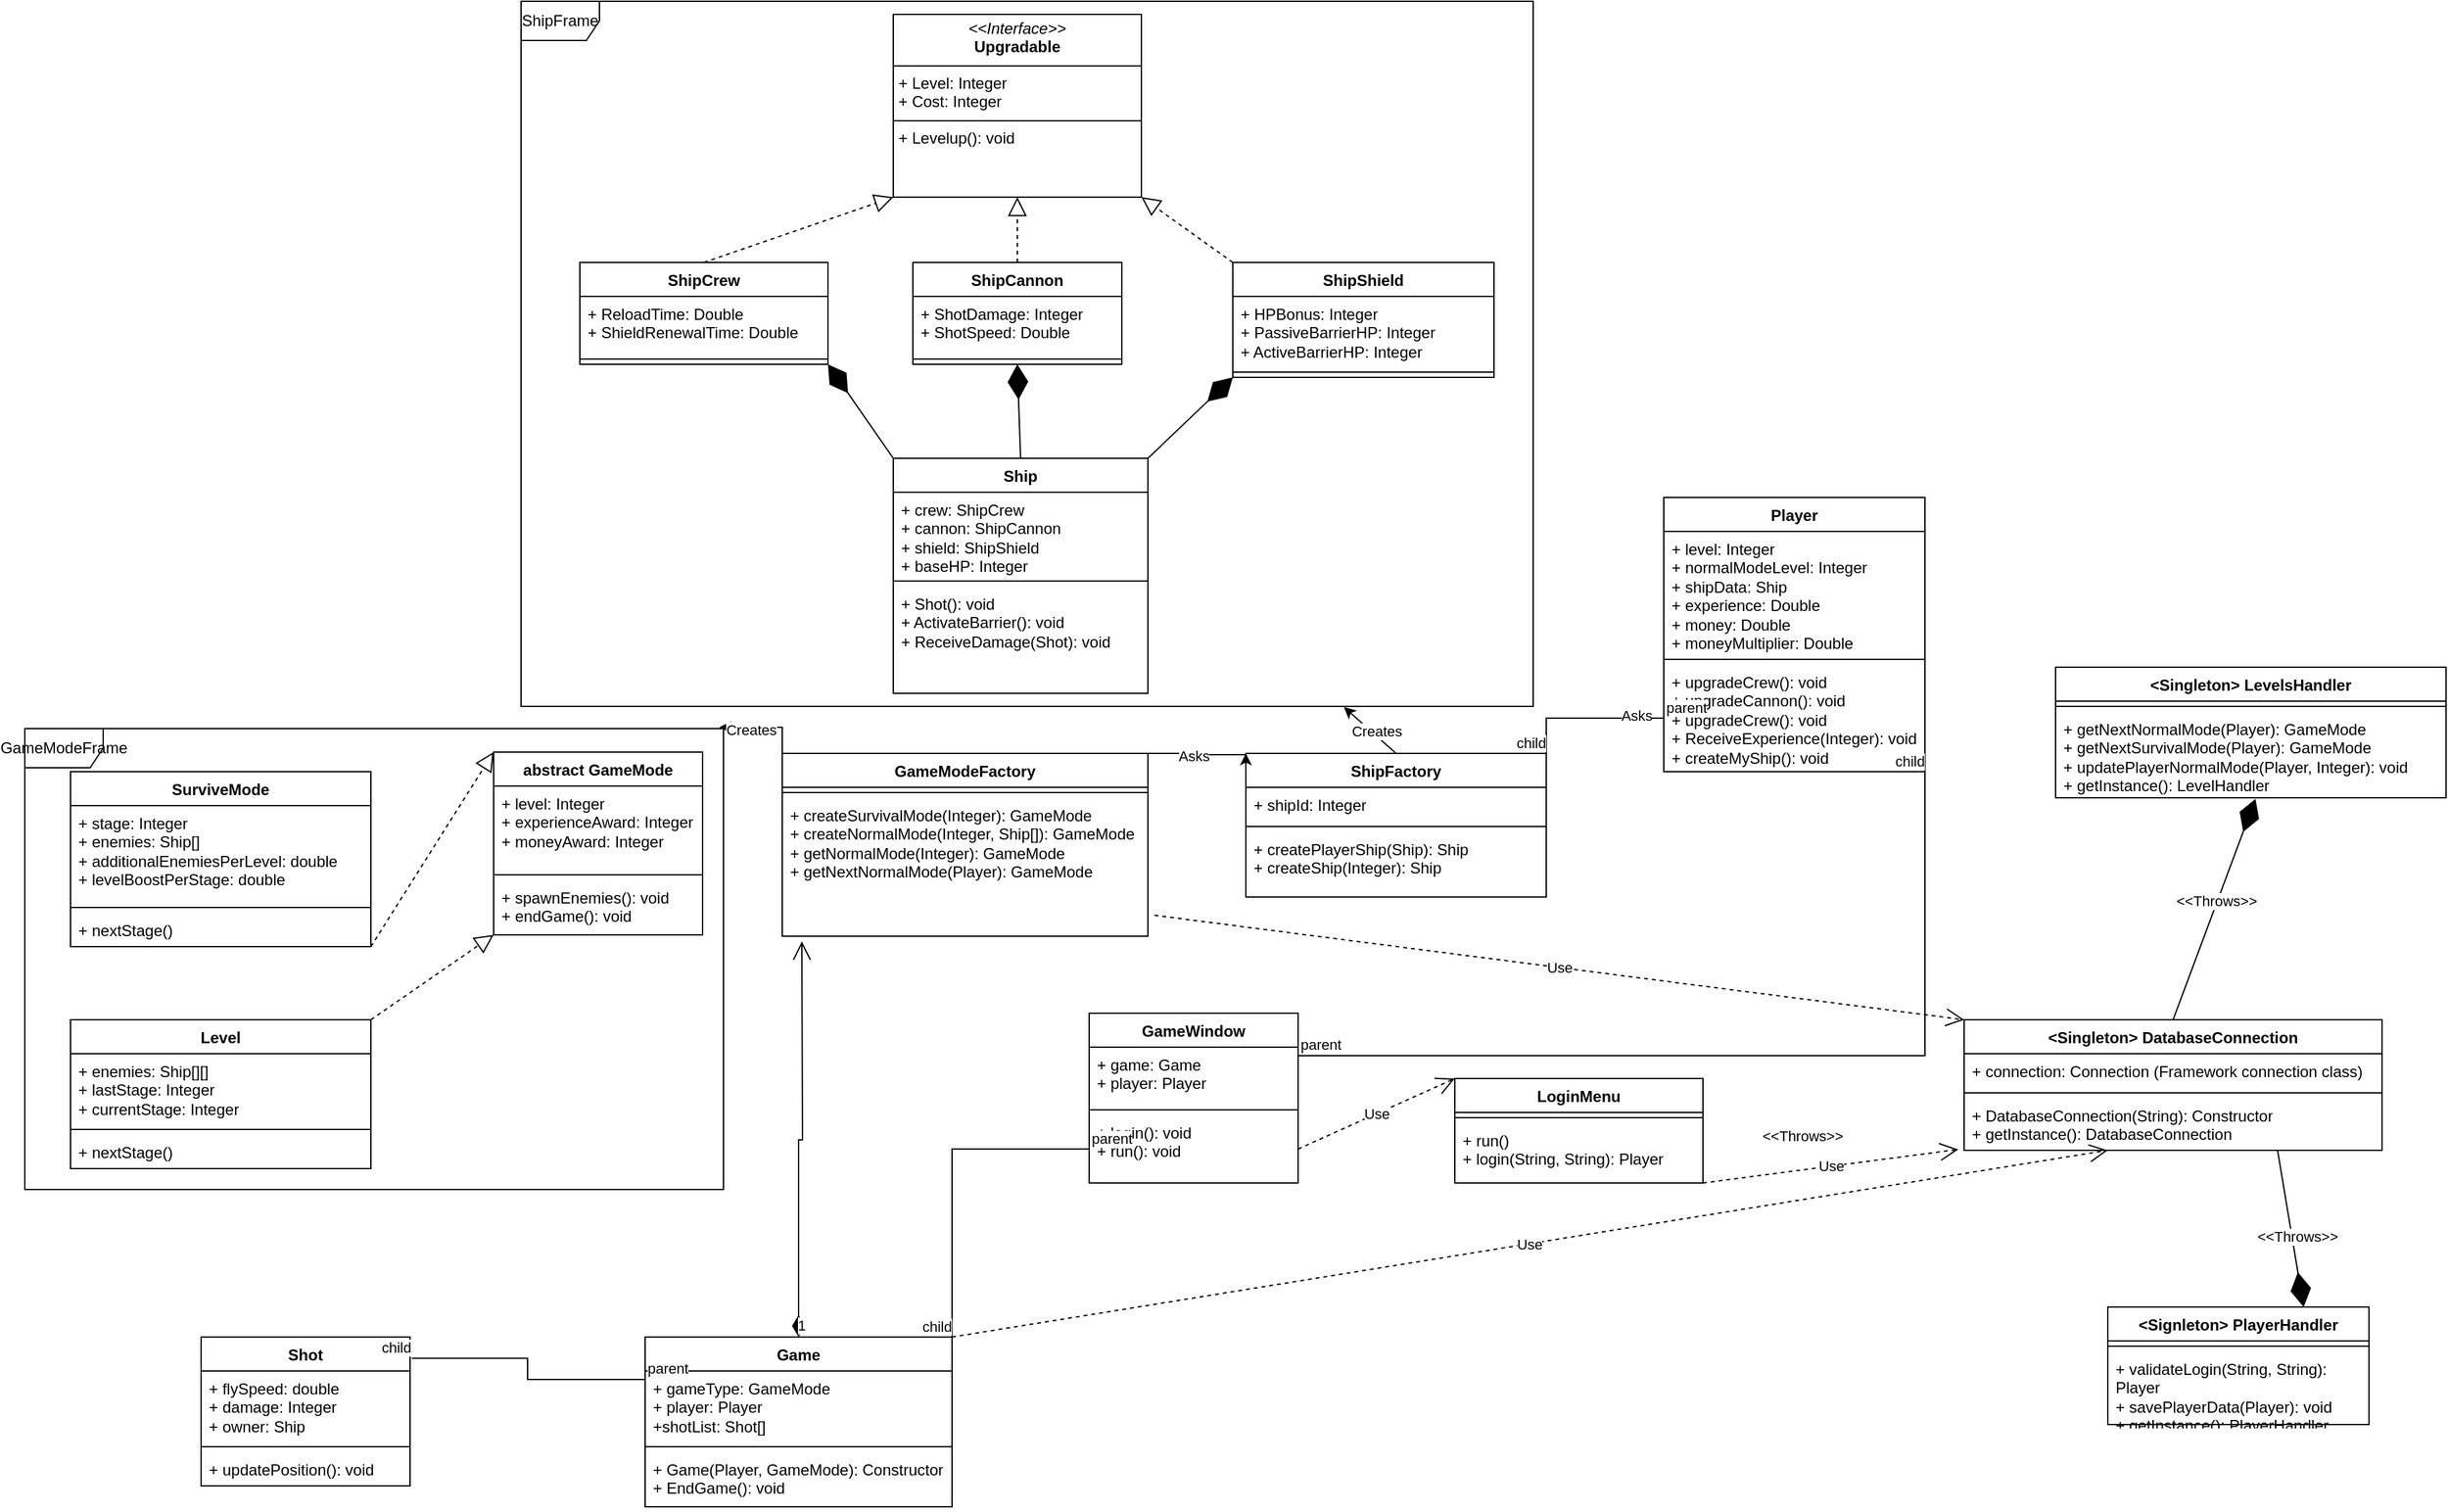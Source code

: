 <mxfile version="24.4.6" type="device">
  <diagram id="C5RBs43oDa-KdzZeNtuy" name="Page-1">
    <mxGraphModel dx="2261" dy="726" grid="1" gridSize="10" guides="1" tooltips="1" connect="1" arrows="1" fold="1" page="1" pageScale="1" pageWidth="827" pageHeight="1169" math="0" shadow="0">
      <root>
        <mxCell id="WIyWlLk6GJQsqaUBKTNV-0" />
        <mxCell id="WIyWlLk6GJQsqaUBKTNV-1" parent="WIyWlLk6GJQsqaUBKTNV-0" />
        <mxCell id="2b8GEMpb_hgOxrl0ff7X-4" value="&lt;p style=&quot;margin:0px;margin-top:4px;text-align:center;&quot;&gt;&lt;i&gt;&amp;lt;&amp;lt;Interface&amp;gt;&amp;gt;&lt;/i&gt;&lt;br&gt;&lt;b&gt;Upgradable&lt;/b&gt;&lt;/p&gt;&lt;hr size=&quot;1&quot; style=&quot;border-style:solid;&quot;&gt;&lt;p style=&quot;margin:0px;margin-left:4px;&quot;&gt;+ Level: Integer&lt;br&gt;+ Cost: Integer&lt;br&gt;&lt;/p&gt;&lt;hr size=&quot;1&quot; style=&quot;border-style:solid;&quot;&gt;&lt;p style=&quot;margin:0px;margin-left:4px;&quot;&gt;+ Levelup(): void&lt;br&gt;&lt;/p&gt;" style="verticalAlign=top;align=left;overflow=fill;html=1;whiteSpace=wrap;" parent="WIyWlLk6GJQsqaUBKTNV-1" vertex="1">
          <mxGeometry x="330" y="20" width="190" height="140" as="geometry" />
        </mxCell>
        <mxCell id="2b8GEMpb_hgOxrl0ff7X-5" value="ShipCrew" style="swimlane;fontStyle=1;align=center;verticalAlign=top;childLayout=stackLayout;horizontal=1;startSize=26;horizontalStack=0;resizeParent=1;resizeParentMax=0;resizeLast=0;collapsible=1;marginBottom=0;whiteSpace=wrap;html=1;" parent="WIyWlLk6GJQsqaUBKTNV-1" vertex="1">
          <mxGeometry x="90" y="210" width="190" height="78" as="geometry" />
        </mxCell>
        <mxCell id="2b8GEMpb_hgOxrl0ff7X-6" value="+ ReloadTime: Double&lt;br&gt;+ ShieldRenewalTime: Double" style="text;strokeColor=none;fillColor=none;align=left;verticalAlign=top;spacingLeft=4;spacingRight=4;overflow=hidden;rotatable=0;points=[[0,0.5],[1,0.5]];portConstraint=eastwest;whiteSpace=wrap;html=1;" parent="2b8GEMpb_hgOxrl0ff7X-5" vertex="1">
          <mxGeometry y="26" width="190" height="44" as="geometry" />
        </mxCell>
        <mxCell id="2b8GEMpb_hgOxrl0ff7X-7" value="" style="line;strokeWidth=1;fillColor=none;align=left;verticalAlign=middle;spacingTop=-1;spacingLeft=3;spacingRight=3;rotatable=0;labelPosition=right;points=[];portConstraint=eastwest;strokeColor=inherit;" parent="2b8GEMpb_hgOxrl0ff7X-5" vertex="1">
          <mxGeometry y="70" width="190" height="8" as="geometry" />
        </mxCell>
        <mxCell id="2b8GEMpb_hgOxrl0ff7X-9" value="&lt;div&gt;ShipCannon&lt;/div&gt;" style="swimlane;fontStyle=1;align=center;verticalAlign=top;childLayout=stackLayout;horizontal=1;startSize=26;horizontalStack=0;resizeParent=1;resizeParentMax=0;resizeLast=0;collapsible=1;marginBottom=0;whiteSpace=wrap;html=1;" parent="WIyWlLk6GJQsqaUBKTNV-1" vertex="1">
          <mxGeometry x="345" y="210" width="160" height="78" as="geometry" />
        </mxCell>
        <mxCell id="2b8GEMpb_hgOxrl0ff7X-10" value="&lt;div&gt;+ ShotDamage: Integer&lt;/div&gt;&lt;div&gt;+ ShotSpeed: Double&lt;br&gt;&lt;/div&gt;" style="text;strokeColor=none;fillColor=none;align=left;verticalAlign=top;spacingLeft=4;spacingRight=4;overflow=hidden;rotatable=0;points=[[0,0.5],[1,0.5]];portConstraint=eastwest;whiteSpace=wrap;html=1;" parent="2b8GEMpb_hgOxrl0ff7X-9" vertex="1">
          <mxGeometry y="26" width="160" height="44" as="geometry" />
        </mxCell>
        <mxCell id="2b8GEMpb_hgOxrl0ff7X-11" value="" style="line;strokeWidth=1;fillColor=none;align=left;verticalAlign=middle;spacingTop=-1;spacingLeft=3;spacingRight=3;rotatable=0;labelPosition=right;points=[];portConstraint=eastwest;strokeColor=inherit;" parent="2b8GEMpb_hgOxrl0ff7X-9" vertex="1">
          <mxGeometry y="70" width="160" height="8" as="geometry" />
        </mxCell>
        <mxCell id="2b8GEMpb_hgOxrl0ff7X-13" value="ShipShield" style="swimlane;fontStyle=1;align=center;verticalAlign=top;childLayout=stackLayout;horizontal=1;startSize=26;horizontalStack=0;resizeParent=1;resizeParentMax=0;resizeLast=0;collapsible=1;marginBottom=0;whiteSpace=wrap;html=1;" parent="WIyWlLk6GJQsqaUBKTNV-1" vertex="1">
          <mxGeometry x="590" y="210" width="200" height="88" as="geometry">
            <mxRectangle x="590" y="210" width="100" height="30" as="alternateBounds" />
          </mxGeometry>
        </mxCell>
        <mxCell id="2b8GEMpb_hgOxrl0ff7X-14" value="&lt;div&gt;+ HPBonus: Integer&lt;/div&gt;&lt;div&gt;+ PassiveBarrierHP: Integer&lt;/div&gt;&lt;div&gt;+ ActiveBarrierHP: Integer&lt;br&gt;&lt;/div&gt;" style="text;strokeColor=none;fillColor=none;align=left;verticalAlign=top;spacingLeft=4;spacingRight=4;overflow=hidden;rotatable=0;points=[[0,0.5],[1,0.5]];portConstraint=eastwest;whiteSpace=wrap;html=1;" parent="2b8GEMpb_hgOxrl0ff7X-13" vertex="1">
          <mxGeometry y="26" width="200" height="54" as="geometry" />
        </mxCell>
        <mxCell id="2b8GEMpb_hgOxrl0ff7X-15" value="" style="line;strokeWidth=1;fillColor=none;align=left;verticalAlign=middle;spacingTop=-1;spacingLeft=3;spacingRight=3;rotatable=0;labelPosition=right;points=[];portConstraint=eastwest;strokeColor=inherit;" parent="2b8GEMpb_hgOxrl0ff7X-13" vertex="1">
          <mxGeometry y="80" width="200" height="8" as="geometry" />
        </mxCell>
        <mxCell id="2b8GEMpb_hgOxrl0ff7X-17" value="" style="endArrow=block;dashed=1;endFill=0;endSize=12;html=1;rounded=0;exitX=0.5;exitY=0;exitDx=0;exitDy=0;entryX=0;entryY=1;entryDx=0;entryDy=0;" parent="WIyWlLk6GJQsqaUBKTNV-1" source="2b8GEMpb_hgOxrl0ff7X-5" target="2b8GEMpb_hgOxrl0ff7X-4" edge="1">
          <mxGeometry width="160" relative="1" as="geometry">
            <mxPoint x="220" y="200" as="sourcePoint" />
            <mxPoint x="380" y="200" as="targetPoint" />
          </mxGeometry>
        </mxCell>
        <mxCell id="2b8GEMpb_hgOxrl0ff7X-18" value="" style="endArrow=block;dashed=1;endFill=0;endSize=12;html=1;rounded=0;entryX=0.5;entryY=1;entryDx=0;entryDy=0;exitX=0.5;exitY=0;exitDx=0;exitDy=0;" parent="WIyWlLk6GJQsqaUBKTNV-1" source="2b8GEMpb_hgOxrl0ff7X-9" target="2b8GEMpb_hgOxrl0ff7X-4" edge="1">
          <mxGeometry width="160" relative="1" as="geometry">
            <mxPoint x="390" y="230" as="sourcePoint" />
            <mxPoint x="550" y="230" as="targetPoint" />
          </mxGeometry>
        </mxCell>
        <mxCell id="2b8GEMpb_hgOxrl0ff7X-19" value="" style="endArrow=block;dashed=1;endFill=0;endSize=12;html=1;rounded=0;exitX=0;exitY=0;exitDx=0;exitDy=0;entryX=1;entryY=1;entryDx=0;entryDy=0;" parent="WIyWlLk6GJQsqaUBKTNV-1" source="2b8GEMpb_hgOxrl0ff7X-13" target="2b8GEMpb_hgOxrl0ff7X-4" edge="1">
          <mxGeometry width="160" relative="1" as="geometry">
            <mxPoint x="580" y="170" as="sourcePoint" />
            <mxPoint x="740" y="170" as="targetPoint" />
          </mxGeometry>
        </mxCell>
        <mxCell id="2b8GEMpb_hgOxrl0ff7X-20" value="Ship" style="swimlane;fontStyle=1;align=center;verticalAlign=top;childLayout=stackLayout;horizontal=1;startSize=26;horizontalStack=0;resizeParent=1;resizeParentMax=0;resizeLast=0;collapsible=1;marginBottom=0;whiteSpace=wrap;html=1;" parent="WIyWlLk6GJQsqaUBKTNV-1" vertex="1">
          <mxGeometry x="330" y="360" width="195" height="180" as="geometry" />
        </mxCell>
        <mxCell id="2b8GEMpb_hgOxrl0ff7X-21" value="&lt;div&gt;+ crew: ShipCrew&lt;/div&gt;&lt;div&gt;+ cannon: ShipCannon&lt;/div&gt;&lt;div&gt;+ shield: ShipShield&lt;/div&gt;&lt;div&gt;+ baseHP: Integer&lt;/div&gt;" style="text;strokeColor=none;fillColor=none;align=left;verticalAlign=top;spacingLeft=4;spacingRight=4;overflow=hidden;rotatable=0;points=[[0,0.5],[1,0.5]];portConstraint=eastwest;whiteSpace=wrap;html=1;" parent="2b8GEMpb_hgOxrl0ff7X-20" vertex="1">
          <mxGeometry y="26" width="195" height="64" as="geometry" />
        </mxCell>
        <mxCell id="2b8GEMpb_hgOxrl0ff7X-22" value="" style="line;strokeWidth=1;fillColor=none;align=left;verticalAlign=middle;spacingTop=-1;spacingLeft=3;spacingRight=3;rotatable=0;labelPosition=right;points=[];portConstraint=eastwest;strokeColor=inherit;" parent="2b8GEMpb_hgOxrl0ff7X-20" vertex="1">
          <mxGeometry y="90" width="195" height="8" as="geometry" />
        </mxCell>
        <mxCell id="2b8GEMpb_hgOxrl0ff7X-95" value="&lt;div&gt;+ Shot(): void &lt;br&gt;&lt;/div&gt;&lt;div&gt;+ ActivateBarrier(): void&lt;/div&gt;&lt;div&gt;+ ReceiveDamage(Shot): void&lt;br&gt;&lt;/div&gt;" style="text;strokeColor=none;fillColor=none;align=left;verticalAlign=top;spacingLeft=4;spacingRight=4;overflow=hidden;rotatable=0;points=[[0,0.5],[1,0.5]];portConstraint=eastwest;whiteSpace=wrap;html=1;" parent="2b8GEMpb_hgOxrl0ff7X-20" vertex="1">
          <mxGeometry y="98" width="195" height="82" as="geometry" />
        </mxCell>
        <mxCell id="2b8GEMpb_hgOxrl0ff7X-24" value="" style="endArrow=diamondThin;endFill=1;endSize=24;html=1;rounded=0;exitX=1;exitY=0;exitDx=0;exitDy=0;entryX=0;entryY=1;entryDx=0;entryDy=0;" parent="WIyWlLk6GJQsqaUBKTNV-1" source="2b8GEMpb_hgOxrl0ff7X-20" target="2b8GEMpb_hgOxrl0ff7X-13" edge="1">
          <mxGeometry width="160" relative="1" as="geometry">
            <mxPoint x="430" y="370" as="sourcePoint" />
            <mxPoint x="590" y="370" as="targetPoint" />
          </mxGeometry>
        </mxCell>
        <mxCell id="2b8GEMpb_hgOxrl0ff7X-25" value="" style="endArrow=diamondThin;endFill=1;endSize=24;html=1;rounded=0;entryX=0.5;entryY=1;entryDx=0;entryDy=0;exitX=0.5;exitY=0;exitDx=0;exitDy=0;" parent="WIyWlLk6GJQsqaUBKTNV-1" source="2b8GEMpb_hgOxrl0ff7X-20" target="2b8GEMpb_hgOxrl0ff7X-9" edge="1">
          <mxGeometry width="160" relative="1" as="geometry">
            <mxPoint x="190" y="410" as="sourcePoint" />
            <mxPoint x="350" y="410" as="targetPoint" />
          </mxGeometry>
        </mxCell>
        <mxCell id="2b8GEMpb_hgOxrl0ff7X-26" value="" style="endArrow=diamondThin;endFill=1;endSize=24;html=1;rounded=0;entryX=1;entryY=1;entryDx=0;entryDy=0;exitX=0;exitY=0;exitDx=0;exitDy=0;" parent="WIyWlLk6GJQsqaUBKTNV-1" source="2b8GEMpb_hgOxrl0ff7X-20" target="2b8GEMpb_hgOxrl0ff7X-5" edge="1">
          <mxGeometry width="160" relative="1" as="geometry">
            <mxPoint x="150" y="380" as="sourcePoint" />
            <mxPoint x="310" y="380" as="targetPoint" />
          </mxGeometry>
        </mxCell>
        <mxCell id="2b8GEMpb_hgOxrl0ff7X-27" value="Game" style="swimlane;fontStyle=1;align=center;verticalAlign=top;childLayout=stackLayout;horizontal=1;startSize=26;horizontalStack=0;resizeParent=1;resizeParentMax=0;resizeLast=0;collapsible=1;marginBottom=0;whiteSpace=wrap;html=1;" parent="WIyWlLk6GJQsqaUBKTNV-1" vertex="1">
          <mxGeometry x="140" y="1033" width="235" height="130" as="geometry" />
        </mxCell>
        <mxCell id="2b8GEMpb_hgOxrl0ff7X-28" value="&lt;div&gt;+ gameType: GameMode&lt;/div&gt;&lt;div&gt;+ player: Player&lt;/div&gt;&lt;div&gt;+shotList: Shot[]&lt;br&gt;&lt;/div&gt;" style="text;strokeColor=none;fillColor=none;align=left;verticalAlign=top;spacingLeft=4;spacingRight=4;overflow=hidden;rotatable=0;points=[[0,0.5],[1,0.5]];portConstraint=eastwest;whiteSpace=wrap;html=1;" parent="2b8GEMpb_hgOxrl0ff7X-27" vertex="1">
          <mxGeometry y="26" width="235" height="54" as="geometry" />
        </mxCell>
        <mxCell id="2b8GEMpb_hgOxrl0ff7X-29" value="" style="line;strokeWidth=1;fillColor=none;align=left;verticalAlign=middle;spacingTop=-1;spacingLeft=3;spacingRight=3;rotatable=0;labelPosition=right;points=[];portConstraint=eastwest;strokeColor=inherit;" parent="2b8GEMpb_hgOxrl0ff7X-27" vertex="1">
          <mxGeometry y="80" width="235" height="8" as="geometry" />
        </mxCell>
        <mxCell id="2b8GEMpb_hgOxrl0ff7X-30" value="&lt;div&gt;+ Game(Player, GameMode): Constructor&lt;/div&gt;&lt;div&gt;+ EndGame(): void&lt;br&gt;&lt;/div&gt;" style="text;strokeColor=none;fillColor=none;align=left;verticalAlign=top;spacingLeft=4;spacingRight=4;overflow=hidden;rotatable=0;points=[[0,0.5],[1,0.5]];portConstraint=eastwest;whiteSpace=wrap;html=1;" parent="2b8GEMpb_hgOxrl0ff7X-27" vertex="1">
          <mxGeometry y="88" width="235" height="42" as="geometry" />
        </mxCell>
        <mxCell id="2b8GEMpb_hgOxrl0ff7X-43" value="Level" style="swimlane;fontStyle=1;align=center;verticalAlign=top;childLayout=stackLayout;horizontal=1;startSize=26;horizontalStack=0;resizeParent=1;resizeParentMax=0;resizeLast=0;collapsible=1;marginBottom=0;whiteSpace=wrap;html=1;" parent="WIyWlLk6GJQsqaUBKTNV-1" vertex="1">
          <mxGeometry x="-300" y="790" width="230" height="114" as="geometry" />
        </mxCell>
        <mxCell id="2b8GEMpb_hgOxrl0ff7X-44" value="&lt;div&gt;+ enemies: Ship[][]&lt;/div&gt;&lt;div&gt;+ lastStage: Integer&lt;/div&gt;&lt;div&gt;+ currentStage: Integer&lt;br&gt;&lt;/div&gt;" style="text;strokeColor=none;fillColor=none;align=left;verticalAlign=top;spacingLeft=4;spacingRight=4;overflow=hidden;rotatable=0;points=[[0,0.5],[1,0.5]];portConstraint=eastwest;whiteSpace=wrap;html=1;" parent="2b8GEMpb_hgOxrl0ff7X-43" vertex="1">
          <mxGeometry y="26" width="230" height="54" as="geometry" />
        </mxCell>
        <mxCell id="2b8GEMpb_hgOxrl0ff7X-45" value="" style="line;strokeWidth=1;fillColor=none;align=left;verticalAlign=middle;spacingTop=-1;spacingLeft=3;spacingRight=3;rotatable=0;labelPosition=right;points=[];portConstraint=eastwest;strokeColor=inherit;" parent="2b8GEMpb_hgOxrl0ff7X-43" vertex="1">
          <mxGeometry y="80" width="230" height="8" as="geometry" />
        </mxCell>
        <mxCell id="2b8GEMpb_hgOxrl0ff7X-46" value="&lt;div&gt;+ nextStage()&lt;/div&gt;" style="text;strokeColor=none;fillColor=none;align=left;verticalAlign=top;spacingLeft=4;spacingRight=4;overflow=hidden;rotatable=0;points=[[0,0.5],[1,0.5]];portConstraint=eastwest;whiteSpace=wrap;html=1;" parent="2b8GEMpb_hgOxrl0ff7X-43" vertex="1">
          <mxGeometry y="88" width="230" height="26" as="geometry" />
        </mxCell>
        <mxCell id="2b8GEMpb_hgOxrl0ff7X-47" value="SurviveMode" style="swimlane;fontStyle=1;align=center;verticalAlign=top;childLayout=stackLayout;horizontal=1;startSize=26;horizontalStack=0;resizeParent=1;resizeParentMax=0;resizeLast=0;collapsible=1;marginBottom=0;whiteSpace=wrap;html=1;" parent="WIyWlLk6GJQsqaUBKTNV-1" vertex="1">
          <mxGeometry x="-300" y="600" width="230" height="134" as="geometry" />
        </mxCell>
        <mxCell id="2b8GEMpb_hgOxrl0ff7X-48" value="&lt;div&gt;+ stage: Integer&lt;/div&gt;&lt;div&gt;+ enemies: Ship[]&lt;/div&gt;&lt;div&gt;+ additionalEnemiesPerLevel: double&lt;/div&gt;&lt;div&gt;+ levelBoostPerStage: double&lt;br&gt;&lt;/div&gt;" style="text;strokeColor=none;fillColor=none;align=left;verticalAlign=top;spacingLeft=4;spacingRight=4;overflow=hidden;rotatable=0;points=[[0,0.5],[1,0.5]];portConstraint=eastwest;whiteSpace=wrap;html=1;" parent="2b8GEMpb_hgOxrl0ff7X-47" vertex="1">
          <mxGeometry y="26" width="230" height="74" as="geometry" />
        </mxCell>
        <mxCell id="2b8GEMpb_hgOxrl0ff7X-49" value="" style="line;strokeWidth=1;fillColor=none;align=left;verticalAlign=middle;spacingTop=-1;spacingLeft=3;spacingRight=3;rotatable=0;labelPosition=right;points=[];portConstraint=eastwest;strokeColor=inherit;" parent="2b8GEMpb_hgOxrl0ff7X-47" vertex="1">
          <mxGeometry y="100" width="230" height="8" as="geometry" />
        </mxCell>
        <mxCell id="2b8GEMpb_hgOxrl0ff7X-50" value="+ nextStage()" style="text;strokeColor=none;fillColor=none;align=left;verticalAlign=top;spacingLeft=4;spacingRight=4;overflow=hidden;rotatable=0;points=[[0,0.5],[1,0.5]];portConstraint=eastwest;whiteSpace=wrap;html=1;" parent="2b8GEMpb_hgOxrl0ff7X-47" vertex="1">
          <mxGeometry y="108" width="230" height="26" as="geometry" />
        </mxCell>
        <mxCell id="2b8GEMpb_hgOxrl0ff7X-53" value="abstract GameMode" style="swimlane;fontStyle=1;align=center;verticalAlign=top;childLayout=stackLayout;horizontal=1;startSize=26;horizontalStack=0;resizeParent=1;resizeParentMax=0;resizeLast=0;collapsible=1;marginBottom=0;whiteSpace=wrap;html=1;" parent="WIyWlLk6GJQsqaUBKTNV-1" vertex="1">
          <mxGeometry x="24" y="585" width="160" height="140" as="geometry" />
        </mxCell>
        <mxCell id="2b8GEMpb_hgOxrl0ff7X-54" value="&lt;div&gt;+ level: Integer&lt;/div&gt;&lt;div&gt;+ experienceAward: Integer&lt;/div&gt;&lt;div&gt;+ moneyAward: Integer&lt;br&gt;&lt;/div&gt;" style="text;strokeColor=none;fillColor=none;align=left;verticalAlign=top;spacingLeft=4;spacingRight=4;overflow=hidden;rotatable=0;points=[[0,0.5],[1,0.5]];portConstraint=eastwest;whiteSpace=wrap;html=1;" parent="2b8GEMpb_hgOxrl0ff7X-53" vertex="1">
          <mxGeometry y="26" width="160" height="64" as="geometry" />
        </mxCell>
        <mxCell id="2b8GEMpb_hgOxrl0ff7X-55" value="" style="line;strokeWidth=1;fillColor=none;align=left;verticalAlign=middle;spacingTop=-1;spacingLeft=3;spacingRight=3;rotatable=0;labelPosition=right;points=[];portConstraint=eastwest;strokeColor=inherit;" parent="2b8GEMpb_hgOxrl0ff7X-53" vertex="1">
          <mxGeometry y="90" width="160" height="8" as="geometry" />
        </mxCell>
        <mxCell id="2b8GEMpb_hgOxrl0ff7X-56" value="&lt;div&gt;+ spawnEnemies(): void&lt;/div&gt;&lt;div&gt;+ endGame(): void&lt;br&gt;&lt;/div&gt;" style="text;strokeColor=none;fillColor=none;align=left;verticalAlign=top;spacingLeft=4;spacingRight=4;overflow=hidden;rotatable=0;points=[[0,0.5],[1,0.5]];portConstraint=eastwest;whiteSpace=wrap;html=1;" parent="2b8GEMpb_hgOxrl0ff7X-53" vertex="1">
          <mxGeometry y="98" width="160" height="42" as="geometry" />
        </mxCell>
        <mxCell id="2b8GEMpb_hgOxrl0ff7X-57" value="" style="endArrow=block;dashed=1;endFill=0;endSize=12;html=1;rounded=0;exitX=1;exitY=0;exitDx=0;exitDy=0;entryX=0;entryY=1;entryDx=0;entryDy=0;" parent="WIyWlLk6GJQsqaUBKTNV-1" source="2b8GEMpb_hgOxrl0ff7X-43" target="2b8GEMpb_hgOxrl0ff7X-53" edge="1">
          <mxGeometry width="160" relative="1" as="geometry">
            <mxPoint x="-140" y="610" as="sourcePoint" />
            <mxPoint x="20" y="610" as="targetPoint" />
          </mxGeometry>
        </mxCell>
        <mxCell id="2b8GEMpb_hgOxrl0ff7X-58" value="" style="endArrow=block;dashed=1;endFill=0;endSize=12;html=1;rounded=0;exitX=1;exitY=1;exitDx=0;exitDy=0;entryX=0;entryY=0;entryDx=0;entryDy=0;" parent="WIyWlLk6GJQsqaUBKTNV-1" source="2b8GEMpb_hgOxrl0ff7X-47" target="2b8GEMpb_hgOxrl0ff7X-53" edge="1">
          <mxGeometry width="160" relative="1" as="geometry">
            <mxPoint x="-130" y="600" as="sourcePoint" />
            <mxPoint x="20" y="580" as="targetPoint" />
          </mxGeometry>
        </mxCell>
        <mxCell id="2b8GEMpb_hgOxrl0ff7X-60" value="1" style="endArrow=open;html=1;endSize=12;startArrow=diamondThin;startSize=14;startFill=1;edgeStyle=orthogonalEdgeStyle;align=left;verticalAlign=bottom;rounded=0;exitX=0.5;exitY=0;exitDx=0;exitDy=0;" parent="WIyWlLk6GJQsqaUBKTNV-1" source="2b8GEMpb_hgOxrl0ff7X-27" edge="1">
          <mxGeometry x="-1" y="3" relative="1" as="geometry">
            <mxPoint x="610" y="860" as="sourcePoint" />
            <mxPoint x="260" y="730" as="targetPoint" />
          </mxGeometry>
        </mxCell>
        <mxCell id="2b8GEMpb_hgOxrl0ff7X-65" value="GameWindow" style="swimlane;fontStyle=1;align=center;verticalAlign=top;childLayout=stackLayout;horizontal=1;startSize=26;horizontalStack=0;resizeParent=1;resizeParentMax=0;resizeLast=0;collapsible=1;marginBottom=0;whiteSpace=wrap;html=1;" parent="WIyWlLk6GJQsqaUBKTNV-1" vertex="1">
          <mxGeometry x="480" y="785" width="160" height="130" as="geometry" />
        </mxCell>
        <mxCell id="2b8GEMpb_hgOxrl0ff7X-66" value="&lt;div&gt;+ game: Game&lt;/div&gt;&lt;div&gt;+ player: Player&lt;br&gt;&lt;/div&gt;" style="text;strokeColor=none;fillColor=none;align=left;verticalAlign=top;spacingLeft=4;spacingRight=4;overflow=hidden;rotatable=0;points=[[0,0.5],[1,0.5]];portConstraint=eastwest;whiteSpace=wrap;html=1;" parent="2b8GEMpb_hgOxrl0ff7X-65" vertex="1">
          <mxGeometry y="26" width="160" height="44" as="geometry" />
        </mxCell>
        <mxCell id="2b8GEMpb_hgOxrl0ff7X-67" value="" style="line;strokeWidth=1;fillColor=none;align=left;verticalAlign=middle;spacingTop=-1;spacingLeft=3;spacingRight=3;rotatable=0;labelPosition=right;points=[];portConstraint=eastwest;strokeColor=inherit;" parent="2b8GEMpb_hgOxrl0ff7X-65" vertex="1">
          <mxGeometry y="70" width="160" height="8" as="geometry" />
        </mxCell>
        <mxCell id="2b8GEMpb_hgOxrl0ff7X-68" value="&lt;div&gt;+ login(): void&lt;/div&gt;&lt;div&gt;+ run(): void&lt;br&gt;&lt;/div&gt;" style="text;strokeColor=none;fillColor=none;align=left;verticalAlign=top;spacingLeft=4;spacingRight=4;overflow=hidden;rotatable=0;points=[[0,0.5],[1,0.5]];portConstraint=eastwest;whiteSpace=wrap;html=1;" parent="2b8GEMpb_hgOxrl0ff7X-65" vertex="1">
          <mxGeometry y="78" width="160" height="52" as="geometry" />
        </mxCell>
        <mxCell id="2b8GEMpb_hgOxrl0ff7X-69" value="" style="endArrow=none;html=1;edgeStyle=orthogonalEdgeStyle;rounded=0;exitX=0;exitY=0.5;exitDx=0;exitDy=0;entryX=1;entryY=0;entryDx=0;entryDy=0;" parent="WIyWlLk6GJQsqaUBKTNV-1" source="2b8GEMpb_hgOxrl0ff7X-68" target="2b8GEMpb_hgOxrl0ff7X-27" edge="1">
          <mxGeometry relative="1" as="geometry">
            <mxPoint x="590" y="750" as="sourcePoint" />
            <mxPoint x="600" y="760" as="targetPoint" />
          </mxGeometry>
        </mxCell>
        <mxCell id="2b8GEMpb_hgOxrl0ff7X-70" value="parent" style="edgeLabel;resizable=0;html=1;align=left;verticalAlign=bottom;" parent="2b8GEMpb_hgOxrl0ff7X-69" connectable="0" vertex="1">
          <mxGeometry x="-1" relative="1" as="geometry" />
        </mxCell>
        <mxCell id="2b8GEMpb_hgOxrl0ff7X-71" value="child" style="edgeLabel;resizable=0;html=1;align=right;verticalAlign=bottom;" parent="2b8GEMpb_hgOxrl0ff7X-69" connectable="0" vertex="1">
          <mxGeometry x="1" relative="1" as="geometry" />
        </mxCell>
        <mxCell id="2b8GEMpb_hgOxrl0ff7X-72" value="Player" style="swimlane;fontStyle=1;align=center;verticalAlign=top;childLayout=stackLayout;horizontal=1;startSize=26;horizontalStack=0;resizeParent=1;resizeParentMax=0;resizeLast=0;collapsible=1;marginBottom=0;whiteSpace=wrap;html=1;" parent="WIyWlLk6GJQsqaUBKTNV-1" vertex="1">
          <mxGeometry x="920" y="390" width="200" height="210" as="geometry">
            <mxRectangle x="600" y="350" width="70" height="30" as="alternateBounds" />
          </mxGeometry>
        </mxCell>
        <mxCell id="2b8GEMpb_hgOxrl0ff7X-73" value="&lt;div&gt;+ level: Integer&lt;/div&gt;&lt;div&gt;+ normalModeLevel: Integer&lt;br&gt;&lt;/div&gt;&lt;div&gt;+ shipData: Ship&lt;br&gt;&lt;/div&gt;&lt;div&gt;+ experience: Double&lt;/div&gt;&lt;div&gt;+ money: Double&lt;/div&gt;&lt;div&gt;+ moneyMultiplier: Double&lt;br&gt;&lt;/div&gt;" style="text;strokeColor=none;fillColor=none;align=left;verticalAlign=top;spacingLeft=4;spacingRight=4;overflow=hidden;rotatable=0;points=[[0,0.5],[1,0.5]];portConstraint=eastwest;whiteSpace=wrap;html=1;" parent="2b8GEMpb_hgOxrl0ff7X-72" vertex="1">
          <mxGeometry y="26" width="200" height="94" as="geometry" />
        </mxCell>
        <mxCell id="2b8GEMpb_hgOxrl0ff7X-74" value="" style="line;strokeWidth=1;fillColor=none;align=left;verticalAlign=middle;spacingTop=-1;spacingLeft=3;spacingRight=3;rotatable=0;labelPosition=right;points=[];portConstraint=eastwest;strokeColor=inherit;" parent="2b8GEMpb_hgOxrl0ff7X-72" vertex="1">
          <mxGeometry y="120" width="200" height="8" as="geometry" />
        </mxCell>
        <mxCell id="2b8GEMpb_hgOxrl0ff7X-75" value="&lt;div&gt;+ upgradeCrew(): void&lt;/div&gt;&lt;div&gt;+ upgradeCannon(): void&lt;/div&gt;&lt;div&gt;+ upgradeCrew(): void&lt;/div&gt;&lt;div&gt;+ ReceiveExperience(Integer): void&lt;/div&gt;&lt;div&gt;+ createMyShip(): void&lt;br&gt;&lt;/div&gt;" style="text;strokeColor=none;fillColor=none;align=left;verticalAlign=top;spacingLeft=4;spacingRight=4;overflow=hidden;rotatable=0;points=[[0,0.5],[1,0.5]];portConstraint=eastwest;whiteSpace=wrap;html=1;" parent="2b8GEMpb_hgOxrl0ff7X-72" vertex="1">
          <mxGeometry y="128" width="200" height="82" as="geometry" />
        </mxCell>
        <mxCell id="2b8GEMpb_hgOxrl0ff7X-79" value="" style="endArrow=none;html=1;edgeStyle=orthogonalEdgeStyle;rounded=0;exitX=1;exitY=0.25;exitDx=0;exitDy=0;entryX=1;entryY=1;entryDx=0;entryDy=0;" parent="WIyWlLk6GJQsqaUBKTNV-1" source="2b8GEMpb_hgOxrl0ff7X-65" target="2b8GEMpb_hgOxrl0ff7X-72" edge="1">
          <mxGeometry relative="1" as="geometry">
            <mxPoint x="660" y="740" as="sourcePoint" />
            <mxPoint x="820" y="740" as="targetPoint" />
          </mxGeometry>
        </mxCell>
        <mxCell id="2b8GEMpb_hgOxrl0ff7X-80" value="parent" style="edgeLabel;resizable=0;html=1;align=left;verticalAlign=bottom;" parent="2b8GEMpb_hgOxrl0ff7X-79" connectable="0" vertex="1">
          <mxGeometry x="-1" relative="1" as="geometry" />
        </mxCell>
        <mxCell id="2b8GEMpb_hgOxrl0ff7X-81" value="child" style="edgeLabel;resizable=0;html=1;align=right;verticalAlign=bottom;" parent="2b8GEMpb_hgOxrl0ff7X-79" connectable="0" vertex="1">
          <mxGeometry x="1" relative="1" as="geometry" />
        </mxCell>
        <mxCell id="2b8GEMpb_hgOxrl0ff7X-82" value="LoginMenu" style="swimlane;fontStyle=1;align=center;verticalAlign=top;childLayout=stackLayout;horizontal=1;startSize=26;horizontalStack=0;resizeParent=1;resizeParentMax=0;resizeLast=0;collapsible=1;marginBottom=0;whiteSpace=wrap;html=1;" parent="WIyWlLk6GJQsqaUBKTNV-1" vertex="1">
          <mxGeometry x="760" y="835" width="190" height="80" as="geometry" />
        </mxCell>
        <mxCell id="2b8GEMpb_hgOxrl0ff7X-84" value="" style="line;strokeWidth=1;fillColor=none;align=left;verticalAlign=middle;spacingTop=-1;spacingLeft=3;spacingRight=3;rotatable=0;labelPosition=right;points=[];portConstraint=eastwest;strokeColor=inherit;" parent="2b8GEMpb_hgOxrl0ff7X-82" vertex="1">
          <mxGeometry y="26" width="190" height="8" as="geometry" />
        </mxCell>
        <mxCell id="2b8GEMpb_hgOxrl0ff7X-85" value="&lt;div&gt;+ run()&lt;/div&gt;&lt;div&gt;+ login(String, String): Player&lt;br&gt;&lt;/div&gt;" style="text;strokeColor=none;fillColor=none;align=left;verticalAlign=top;spacingLeft=4;spacingRight=4;overflow=hidden;rotatable=0;points=[[0,0.5],[1,0.5]];portConstraint=eastwest;whiteSpace=wrap;html=1;" parent="2b8GEMpb_hgOxrl0ff7X-82" vertex="1">
          <mxGeometry y="34" width="190" height="46" as="geometry" />
        </mxCell>
        <mxCell id="2b8GEMpb_hgOxrl0ff7X-88" value="&amp;lt;Singleton&amp;gt; DatabaseConnection" style="swimlane;fontStyle=1;align=center;verticalAlign=top;childLayout=stackLayout;horizontal=1;startSize=26;horizontalStack=0;resizeParent=1;resizeParentMax=0;resizeLast=0;collapsible=1;marginBottom=0;whiteSpace=wrap;html=1;" parent="WIyWlLk6GJQsqaUBKTNV-1" vertex="1">
          <mxGeometry x="1150" y="790" width="320" height="100" as="geometry" />
        </mxCell>
        <mxCell id="2b8GEMpb_hgOxrl0ff7X-89" value="+ connection: Connection (Framework connection class)" style="text;strokeColor=none;fillColor=none;align=left;verticalAlign=top;spacingLeft=4;spacingRight=4;overflow=hidden;rotatable=0;points=[[0,0.5],[1,0.5]];portConstraint=eastwest;whiteSpace=wrap;html=1;" parent="2b8GEMpb_hgOxrl0ff7X-88" vertex="1">
          <mxGeometry y="26" width="320" height="26" as="geometry" />
        </mxCell>
        <mxCell id="2b8GEMpb_hgOxrl0ff7X-90" value="" style="line;strokeWidth=1;fillColor=none;align=left;verticalAlign=middle;spacingTop=-1;spacingLeft=3;spacingRight=3;rotatable=0;labelPosition=right;points=[];portConstraint=eastwest;strokeColor=inherit;" parent="2b8GEMpb_hgOxrl0ff7X-88" vertex="1">
          <mxGeometry y="52" width="320" height="8" as="geometry" />
        </mxCell>
        <mxCell id="2b8GEMpb_hgOxrl0ff7X-91" value="&lt;div&gt;+ DatabaseConnection(String): Constructor&lt;/div&gt;&lt;div&gt;+ getInstance(): DatabaseConnection&lt;br&gt;&lt;/div&gt;" style="text;strokeColor=none;fillColor=none;align=left;verticalAlign=top;spacingLeft=4;spacingRight=4;overflow=hidden;rotatable=0;points=[[0,0.5],[1,0.5]];portConstraint=eastwest;whiteSpace=wrap;html=1;" parent="2b8GEMpb_hgOxrl0ff7X-88" vertex="1">
          <mxGeometry y="60" width="320" height="40" as="geometry" />
        </mxCell>
        <mxCell id="2b8GEMpb_hgOxrl0ff7X-92" value="Use" style="endArrow=open;endSize=12;dashed=1;html=1;rounded=0;exitX=1;exitY=1;exitDx=0;exitDy=0;entryX=-0.014;entryY=0.983;entryDx=0;entryDy=0;entryPerimeter=0;" parent="WIyWlLk6GJQsqaUBKTNV-1" source="2b8GEMpb_hgOxrl0ff7X-82" target="2b8GEMpb_hgOxrl0ff7X-91" edge="1">
          <mxGeometry width="160" relative="1" as="geometry">
            <mxPoint x="390" y="1010" as="sourcePoint" />
            <mxPoint x="550" y="1010" as="targetPoint" />
          </mxGeometry>
        </mxCell>
        <mxCell id="2b8GEMpb_hgOxrl0ff7X-106" value="&amp;lt;&amp;lt;Throws&amp;gt;&amp;gt;" style="edgeLabel;html=1;align=center;verticalAlign=middle;resizable=0;points=[];" parent="2b8GEMpb_hgOxrl0ff7X-92" vertex="1" connectable="0">
          <mxGeometry x="-0.301" y="2" relative="1" as="geometry">
            <mxPoint x="8" y="-25" as="offset" />
          </mxGeometry>
        </mxCell>
        <mxCell id="2b8GEMpb_hgOxrl0ff7X-96" value="Shot" style="swimlane;fontStyle=1;align=center;verticalAlign=top;childLayout=stackLayout;horizontal=1;startSize=26;horizontalStack=0;resizeParent=1;resizeParentMax=0;resizeLast=0;collapsible=1;marginBottom=0;whiteSpace=wrap;html=1;" parent="WIyWlLk6GJQsqaUBKTNV-1" vertex="1">
          <mxGeometry x="-200" y="1033" width="160" height="114" as="geometry" />
        </mxCell>
        <mxCell id="2b8GEMpb_hgOxrl0ff7X-97" value="&lt;div&gt;+ flySpeed: double&lt;/div&gt;&lt;div&gt;+ damage: Integer&lt;br&gt;&lt;/div&gt;&lt;div&gt;+ owner: Ship&lt;br&gt;&lt;/div&gt;&lt;div&gt;&lt;br&gt;&lt;/div&gt;" style="text;strokeColor=none;fillColor=none;align=left;verticalAlign=top;spacingLeft=4;spacingRight=4;overflow=hidden;rotatable=0;points=[[0,0.5],[1,0.5]];portConstraint=eastwest;whiteSpace=wrap;html=1;" parent="2b8GEMpb_hgOxrl0ff7X-96" vertex="1">
          <mxGeometry y="26" width="160" height="54" as="geometry" />
        </mxCell>
        <mxCell id="2b8GEMpb_hgOxrl0ff7X-98" value="" style="line;strokeWidth=1;fillColor=none;align=left;verticalAlign=middle;spacingTop=-1;spacingLeft=3;spacingRight=3;rotatable=0;labelPosition=right;points=[];portConstraint=eastwest;strokeColor=inherit;" parent="2b8GEMpb_hgOxrl0ff7X-96" vertex="1">
          <mxGeometry y="80" width="160" height="8" as="geometry" />
        </mxCell>
        <mxCell id="2b8GEMpb_hgOxrl0ff7X-99" value="+ updatePosition(): void" style="text;strokeColor=none;fillColor=none;align=left;verticalAlign=top;spacingLeft=4;spacingRight=4;overflow=hidden;rotatable=0;points=[[0,0.5],[1,0.5]];portConstraint=eastwest;whiteSpace=wrap;html=1;" parent="2b8GEMpb_hgOxrl0ff7X-96" vertex="1">
          <mxGeometry y="88" width="160" height="26" as="geometry" />
        </mxCell>
        <mxCell id="2b8GEMpb_hgOxrl0ff7X-103" value="" style="endArrow=none;html=1;edgeStyle=orthogonalEdgeStyle;rounded=0;entryX=1.008;entryY=0.142;entryDx=0;entryDy=0;exitX=0;exitY=0.25;exitDx=0;exitDy=0;entryPerimeter=0;" parent="WIyWlLk6GJQsqaUBKTNV-1" source="2b8GEMpb_hgOxrl0ff7X-27" target="2b8GEMpb_hgOxrl0ff7X-96" edge="1">
          <mxGeometry relative="1" as="geometry">
            <mxPoint x="500" y="741" as="sourcePoint" />
            <mxPoint x="650" y="580" as="targetPoint" />
          </mxGeometry>
        </mxCell>
        <mxCell id="2b8GEMpb_hgOxrl0ff7X-104" value="parent" style="edgeLabel;resizable=0;html=1;align=left;verticalAlign=bottom;" parent="2b8GEMpb_hgOxrl0ff7X-103" connectable="0" vertex="1">
          <mxGeometry x="-1" relative="1" as="geometry" />
        </mxCell>
        <mxCell id="2b8GEMpb_hgOxrl0ff7X-105" value="child" style="edgeLabel;resizable=0;html=1;align=right;verticalAlign=bottom;" parent="2b8GEMpb_hgOxrl0ff7X-103" connectable="0" vertex="1">
          <mxGeometry x="1" relative="1" as="geometry" />
        </mxCell>
        <mxCell id="2b8GEMpb_hgOxrl0ff7X-111" value="&amp;lt;Signleton&amp;gt; PlayerHandler" style="swimlane;fontStyle=1;align=center;verticalAlign=top;childLayout=stackLayout;horizontal=1;startSize=26;horizontalStack=0;resizeParent=1;resizeParentMax=0;resizeLast=0;collapsible=1;marginBottom=0;whiteSpace=wrap;html=1;" parent="WIyWlLk6GJQsqaUBKTNV-1" vertex="1">
          <mxGeometry x="1260" y="1010" width="200" height="90" as="geometry" />
        </mxCell>
        <mxCell id="2b8GEMpb_hgOxrl0ff7X-113" value="" style="line;strokeWidth=1;fillColor=none;align=left;verticalAlign=middle;spacingTop=-1;spacingLeft=3;spacingRight=3;rotatable=0;labelPosition=right;points=[];portConstraint=eastwest;strokeColor=inherit;" parent="2b8GEMpb_hgOxrl0ff7X-111" vertex="1">
          <mxGeometry y="26" width="200" height="8" as="geometry" />
        </mxCell>
        <mxCell id="2b8GEMpb_hgOxrl0ff7X-114" value="&lt;div&gt;+ validateLogin(String, String): Player&lt;/div&gt;&lt;div&gt;+ savePlayerData(Player): void&lt;/div&gt;&lt;div&gt;+ getInstance(): PlayerHandler&lt;br&gt;&lt;/div&gt;" style="text;strokeColor=none;fillColor=none;align=left;verticalAlign=top;spacingLeft=4;spacingRight=4;overflow=hidden;rotatable=0;points=[[0,0.5],[1,0.5]];portConstraint=eastwest;whiteSpace=wrap;html=1;" parent="2b8GEMpb_hgOxrl0ff7X-111" vertex="1">
          <mxGeometry y="34" width="200" height="56" as="geometry" />
        </mxCell>
        <mxCell id="2b8GEMpb_hgOxrl0ff7X-115" value="&lt;div&gt;&amp;lt;Singleton&amp;gt; LevelsHandler&lt;/div&gt;" style="swimlane;fontStyle=1;align=center;verticalAlign=top;childLayout=stackLayout;horizontal=1;startSize=26;horizontalStack=0;resizeParent=1;resizeParentMax=0;resizeLast=0;collapsible=1;marginBottom=0;whiteSpace=wrap;html=1;" parent="WIyWlLk6GJQsqaUBKTNV-1" vertex="1">
          <mxGeometry x="1220" y="520" width="299" height="100" as="geometry" />
        </mxCell>
        <mxCell id="2b8GEMpb_hgOxrl0ff7X-117" value="" style="line;strokeWidth=1;fillColor=none;align=left;verticalAlign=middle;spacingTop=-1;spacingLeft=3;spacingRight=3;rotatable=0;labelPosition=right;points=[];portConstraint=eastwest;strokeColor=inherit;" parent="2b8GEMpb_hgOxrl0ff7X-115" vertex="1">
          <mxGeometry y="26" width="299" height="8" as="geometry" />
        </mxCell>
        <mxCell id="2b8GEMpb_hgOxrl0ff7X-118" value="&lt;div&gt;+ getNextNormalMode(Player): GameMode&lt;/div&gt;&lt;div&gt;+ getNextSurvivalMode(Player): GameMode&lt;br&gt;&lt;/div&gt;&lt;div&gt;+ updatePlayerNormalMode(Player, Integer): void&lt;/div&gt;&lt;div&gt;+ getInstance(): LevelHandler&lt;br&gt;&lt;/div&gt;" style="text;strokeColor=none;fillColor=none;align=left;verticalAlign=top;spacingLeft=4;spacingRight=4;overflow=hidden;rotatable=0;points=[[0,0.5],[1,0.5]];portConstraint=eastwest;whiteSpace=wrap;html=1;" parent="2b8GEMpb_hgOxrl0ff7X-115" vertex="1">
          <mxGeometry y="34" width="299" height="66" as="geometry" />
        </mxCell>
        <mxCell id="2b8GEMpb_hgOxrl0ff7X-119" value="" style="endArrow=diamondThin;endFill=1;endSize=24;html=1;rounded=0;exitX=0.75;exitY=1;exitDx=0;exitDy=0;entryX=0.75;entryY=0;entryDx=0;entryDy=0;" parent="WIyWlLk6GJQsqaUBKTNV-1" source="2b8GEMpb_hgOxrl0ff7X-88" target="2b8GEMpb_hgOxrl0ff7X-111" edge="1">
          <mxGeometry width="160" relative="1" as="geometry">
            <mxPoint x="90" y="916" as="sourcePoint" />
            <mxPoint x="250" y="916" as="targetPoint" />
          </mxGeometry>
        </mxCell>
        <mxCell id="2b8GEMpb_hgOxrl0ff7X-123" value="&amp;lt;&amp;lt;Throws&amp;gt;&amp;gt;" style="edgeLabel;html=1;align=center;verticalAlign=middle;resizable=0;points=[];" parent="2b8GEMpb_hgOxrl0ff7X-119" vertex="1" connectable="0">
          <mxGeometry x="0.098" y="4" relative="1" as="geometry">
            <mxPoint as="offset" />
          </mxGeometry>
        </mxCell>
        <mxCell id="2b8GEMpb_hgOxrl0ff7X-120" value="" style="endArrow=diamondThin;endFill=1;endSize=24;html=1;rounded=0;entryX=0.512;entryY=1.013;entryDx=0;entryDy=0;exitX=0.5;exitY=0;exitDx=0;exitDy=0;entryPerimeter=0;" parent="WIyWlLk6GJQsqaUBKTNV-1" source="2b8GEMpb_hgOxrl0ff7X-88" target="2b8GEMpb_hgOxrl0ff7X-118" edge="1">
          <mxGeometry width="160" relative="1" as="geometry">
            <mxPoint x="1090" y="1180" as="sourcePoint" />
            <mxPoint x="610" y="1100" as="targetPoint" />
          </mxGeometry>
        </mxCell>
        <mxCell id="2b8GEMpb_hgOxrl0ff7X-122" value="&amp;lt;&amp;lt;Throws&amp;gt;&amp;gt;" style="edgeLabel;html=1;align=center;verticalAlign=middle;resizable=0;points=[];" parent="2b8GEMpb_hgOxrl0ff7X-120" vertex="1" connectable="0">
          <mxGeometry x="0.074" y="1" relative="1" as="geometry">
            <mxPoint as="offset" />
          </mxGeometry>
        </mxCell>
        <mxCell id="kmlqKfXYXwxhx2XsG_9K-2" value="ShipFrame" style="shape=umlFrame;whiteSpace=wrap;html=1;pointerEvents=0;" parent="WIyWlLk6GJQsqaUBKTNV-1" vertex="1">
          <mxGeometry x="45" y="10" width="775" height="540" as="geometry" />
        </mxCell>
        <mxCell id="kmlqKfXYXwxhx2XsG_9K-3" value="ShipFactory" style="swimlane;fontStyle=1;align=center;verticalAlign=top;childLayout=stackLayout;horizontal=1;startSize=26;horizontalStack=0;resizeParent=1;resizeParentMax=0;resizeLast=0;collapsible=1;marginBottom=0;whiteSpace=wrap;html=1;" parent="WIyWlLk6GJQsqaUBKTNV-1" vertex="1">
          <mxGeometry x="600" y="586" width="230" height="110" as="geometry" />
        </mxCell>
        <mxCell id="kmlqKfXYXwxhx2XsG_9K-4" value="+ shipId: Integer" style="text;strokeColor=none;fillColor=none;align=left;verticalAlign=top;spacingLeft=4;spacingRight=4;overflow=hidden;rotatable=0;points=[[0,0.5],[1,0.5]];portConstraint=eastwest;whiteSpace=wrap;html=1;" parent="kmlqKfXYXwxhx2XsG_9K-3" vertex="1">
          <mxGeometry y="26" width="230" height="26" as="geometry" />
        </mxCell>
        <mxCell id="kmlqKfXYXwxhx2XsG_9K-5" value="" style="line;strokeWidth=1;fillColor=none;align=left;verticalAlign=middle;spacingTop=-1;spacingLeft=3;spacingRight=3;rotatable=0;labelPosition=right;points=[];portConstraint=eastwest;strokeColor=inherit;" parent="kmlqKfXYXwxhx2XsG_9K-3" vertex="1">
          <mxGeometry y="52" width="230" height="8" as="geometry" />
        </mxCell>
        <mxCell id="kmlqKfXYXwxhx2XsG_9K-6" value="&lt;div&gt;+ createPlayerShip(Ship): Ship&lt;/div&gt;&lt;div&gt;+ createShip(Integer): Ship&lt;br&gt;&lt;/div&gt;" style="text;strokeColor=none;fillColor=none;align=left;verticalAlign=top;spacingLeft=4;spacingRight=4;overflow=hidden;rotatable=0;points=[[0,0.5],[1,0.5]];portConstraint=eastwest;whiteSpace=wrap;html=1;" parent="kmlqKfXYXwxhx2XsG_9K-3" vertex="1">
          <mxGeometry y="60" width="230" height="50" as="geometry" />
        </mxCell>
        <mxCell id="kmlqKfXYXwxhx2XsG_9K-7" value="" style="endArrow=classic;html=1;rounded=0;entryX=0.813;entryY=1.001;entryDx=0;entryDy=0;entryPerimeter=0;exitX=0.5;exitY=0;exitDx=0;exitDy=0;" parent="WIyWlLk6GJQsqaUBKTNV-1" source="kmlqKfXYXwxhx2XsG_9K-3" target="kmlqKfXYXwxhx2XsG_9K-2" edge="1">
          <mxGeometry width="50" height="50" relative="1" as="geometry">
            <mxPoint x="710" y="790" as="sourcePoint" />
            <mxPoint x="760" y="740" as="targetPoint" />
          </mxGeometry>
        </mxCell>
        <mxCell id="kmlqKfXYXwxhx2XsG_9K-8" value="Creates" style="edgeLabel;html=1;align=center;verticalAlign=middle;resizable=0;points=[];" parent="kmlqKfXYXwxhx2XsG_9K-7" vertex="1" connectable="0">
          <mxGeometry x="-0.164" y="-3" relative="1" as="geometry">
            <mxPoint as="offset" />
          </mxGeometry>
        </mxCell>
        <mxCell id="kmlqKfXYXwxhx2XsG_9K-12" value="" style="endArrow=none;html=1;edgeStyle=orthogonalEdgeStyle;rounded=0;exitX=0;exitY=0.5;exitDx=0;exitDy=0;entryX=1;entryY=0;entryDx=0;entryDy=0;" parent="WIyWlLk6GJQsqaUBKTNV-1" source="2b8GEMpb_hgOxrl0ff7X-75" target="kmlqKfXYXwxhx2XsG_9K-3" edge="1">
          <mxGeometry relative="1" as="geometry">
            <mxPoint x="840" y="550" as="sourcePoint" />
            <mxPoint x="1000" y="550" as="targetPoint" />
          </mxGeometry>
        </mxCell>
        <mxCell id="kmlqKfXYXwxhx2XsG_9K-13" value="parent" style="edgeLabel;resizable=0;html=1;align=left;verticalAlign=bottom;" parent="kmlqKfXYXwxhx2XsG_9K-12" connectable="0" vertex="1">
          <mxGeometry x="-1" relative="1" as="geometry" />
        </mxCell>
        <mxCell id="kmlqKfXYXwxhx2XsG_9K-14" value="child" style="edgeLabel;resizable=0;html=1;align=right;verticalAlign=bottom;" parent="kmlqKfXYXwxhx2XsG_9K-12" connectable="0" vertex="1">
          <mxGeometry x="1" relative="1" as="geometry" />
        </mxCell>
        <mxCell id="kmlqKfXYXwxhx2XsG_9K-15" value="Asks" style="edgeLabel;html=1;align=center;verticalAlign=middle;resizable=0;points=[];" parent="kmlqKfXYXwxhx2XsG_9K-12" vertex="1" connectable="0">
          <mxGeometry x="-0.633" y="-2" relative="1" as="geometry">
            <mxPoint as="offset" />
          </mxGeometry>
        </mxCell>
        <mxCell id="kmlqKfXYXwxhx2XsG_9K-16" value="Use" style="endArrow=open;endSize=12;dashed=1;html=1;rounded=0;exitX=1;exitY=0.5;exitDx=0;exitDy=0;entryX=0;entryY=0;entryDx=0;entryDy=0;" parent="WIyWlLk6GJQsqaUBKTNV-1" source="2b8GEMpb_hgOxrl0ff7X-68" target="2b8GEMpb_hgOxrl0ff7X-82" edge="1">
          <mxGeometry width="160" relative="1" as="geometry">
            <mxPoint x="570" y="1020" as="sourcePoint" />
            <mxPoint x="730" y="1020" as="targetPoint" />
          </mxGeometry>
        </mxCell>
        <mxCell id="kmlqKfXYXwxhx2XsG_9K-19" value="Use" style="endArrow=open;endSize=12;dashed=1;html=1;rounded=0;exitX=1;exitY=0;exitDx=0;exitDy=0;" parent="WIyWlLk6GJQsqaUBKTNV-1" source="2b8GEMpb_hgOxrl0ff7X-27" edge="1">
          <mxGeometry width="160" relative="1" as="geometry">
            <mxPoint x="350" y="1070" as="sourcePoint" />
            <mxPoint x="1260" y="890" as="targetPoint" />
          </mxGeometry>
        </mxCell>
        <mxCell id="2fCoUInDt9eswFPEZUzL-8" style="edgeStyle=orthogonalEdgeStyle;rounded=0;orthogonalLoop=1;jettySize=auto;html=1;exitX=1;exitY=0;exitDx=0;exitDy=0;entryX=0;entryY=0;entryDx=0;entryDy=0;" edge="1" parent="WIyWlLk6GJQsqaUBKTNV-1" source="2fCoUInDt9eswFPEZUzL-0" target="kmlqKfXYXwxhx2XsG_9K-3">
          <mxGeometry relative="1" as="geometry">
            <mxPoint x="590" y="586" as="targetPoint" />
            <Array as="points">
              <mxPoint x="558" y="586" />
              <mxPoint x="558" y="587" />
            </Array>
          </mxGeometry>
        </mxCell>
        <mxCell id="2fCoUInDt9eswFPEZUzL-9" value="Asks" style="edgeLabel;html=1;align=center;verticalAlign=middle;resizable=0;points=[];" vertex="1" connectable="0" parent="2fCoUInDt9eswFPEZUzL-8">
          <mxGeometry x="-0.08" y="-1" relative="1" as="geometry">
            <mxPoint as="offset" />
          </mxGeometry>
        </mxCell>
        <mxCell id="2fCoUInDt9eswFPEZUzL-0" value="GameModeFactory" style="swimlane;fontStyle=1;align=center;verticalAlign=top;childLayout=stackLayout;horizontal=1;startSize=26;horizontalStack=0;resizeParent=1;resizeParentMax=0;resizeLast=0;collapsible=1;marginBottom=0;whiteSpace=wrap;html=1;" vertex="1" parent="WIyWlLk6GJQsqaUBKTNV-1">
          <mxGeometry x="245" y="586" width="280" height="140" as="geometry" />
        </mxCell>
        <mxCell id="2fCoUInDt9eswFPEZUzL-2" value="" style="line;strokeWidth=1;fillColor=none;align=left;verticalAlign=middle;spacingTop=-1;spacingLeft=3;spacingRight=3;rotatable=0;labelPosition=right;points=[];portConstraint=eastwest;strokeColor=inherit;" vertex="1" parent="2fCoUInDt9eswFPEZUzL-0">
          <mxGeometry y="26" width="280" height="8" as="geometry" />
        </mxCell>
        <mxCell id="2fCoUInDt9eswFPEZUzL-3" value="&lt;div&gt;+ createSurvivalMode(Integer): GameMode&lt;/div&gt;&lt;div&gt;+ createNormalMode(Integer, Ship[]): GameMode&lt;/div&gt;&lt;div&gt;+ getNormalMode(Integer): GameMode&lt;/div&gt;&lt;div&gt;+ getNextNormalMode(Player): GameMode&lt;br&gt;&lt;/div&gt;" style="text;strokeColor=none;fillColor=none;align=left;verticalAlign=top;spacingLeft=4;spacingRight=4;overflow=hidden;rotatable=0;points=[[0,0.5],[1,0.5]];portConstraint=eastwest;whiteSpace=wrap;html=1;" vertex="1" parent="2fCoUInDt9eswFPEZUzL-0">
          <mxGeometry y="34" width="280" height="106" as="geometry" />
        </mxCell>
        <mxCell id="2fCoUInDt9eswFPEZUzL-5" value="GameModeFrame" style="shape=umlFrame;whiteSpace=wrap;html=1;pointerEvents=0;" vertex="1" parent="WIyWlLk6GJQsqaUBKTNV-1">
          <mxGeometry x="-335" y="567" width="535" height="353" as="geometry" />
        </mxCell>
        <mxCell id="2fCoUInDt9eswFPEZUzL-6" style="edgeStyle=orthogonalEdgeStyle;rounded=0;orthogonalLoop=1;jettySize=auto;html=1;exitX=0;exitY=0;exitDx=0;exitDy=0;entryX=0.994;entryY=-0.003;entryDx=0;entryDy=0;entryPerimeter=0;" edge="1" parent="WIyWlLk6GJQsqaUBKTNV-1" source="2fCoUInDt9eswFPEZUzL-0" target="2fCoUInDt9eswFPEZUzL-5">
          <mxGeometry relative="1" as="geometry" />
        </mxCell>
        <mxCell id="2fCoUInDt9eswFPEZUzL-7" value="Creates" style="edgeLabel;html=1;align=center;verticalAlign=middle;resizable=0;points=[];" vertex="1" connectable="0" parent="2fCoUInDt9eswFPEZUzL-6">
          <mxGeometry x="0.291" y="2" relative="1" as="geometry">
            <mxPoint as="offset" />
          </mxGeometry>
        </mxCell>
        <mxCell id="2fCoUInDt9eswFPEZUzL-10" value="Use" style="endArrow=open;endSize=12;dashed=1;html=1;rounded=0;exitX=1.018;exitY=0.849;exitDx=0;exitDy=0;exitPerimeter=0;entryX=0;entryY=0;entryDx=0;entryDy=0;" edge="1" parent="WIyWlLk6GJQsqaUBKTNV-1" source="2fCoUInDt9eswFPEZUzL-3" target="2b8GEMpb_hgOxrl0ff7X-88">
          <mxGeometry width="160" relative="1" as="geometry">
            <mxPoint x="820" y="770" as="sourcePoint" />
            <mxPoint x="980" y="770" as="targetPoint" />
          </mxGeometry>
        </mxCell>
      </root>
    </mxGraphModel>
  </diagram>
</mxfile>
